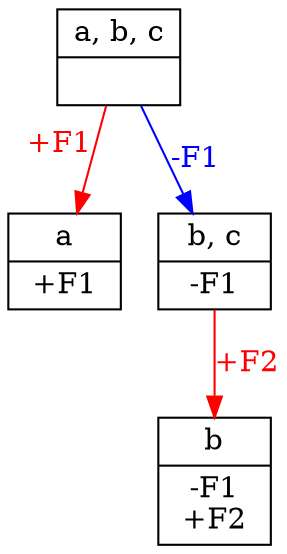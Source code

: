 // None
digraph {
	graph [ dpi = 300 ];
	0 [label="{<segs> a, b, c |<feats>  }",shape=record]
	1 [label="{<segs> a |<feats> +F1 }",shape=record]
	2 [label="{<segs> b, c |<feats> -F1 }",shape=record]
	3 [label="{<segs> b |<feats> -F1\n+F2 }",shape=record]
	0 -> 1	[xlabel="+F1",fontcolor=red,color=red]
	0 -> 2	[label="-F1",fontcolor=blue,color=blue]
	2 -> 3  [label="+F2",fontcolor=red,color=red]
{rank=same; 3}
}